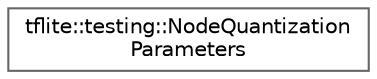 digraph "Graphical Class Hierarchy"
{
 // LATEX_PDF_SIZE
  bgcolor="transparent";
  edge [fontname=Helvetica,fontsize=10,labelfontname=Helvetica,labelfontsize=10];
  node [fontname=Helvetica,fontsize=10,shape=box,height=0.2,width=0.4];
  rankdir="LR";
  Node0 [id="Node000000",label="tflite::testing::NodeQuantization\lParameters",height=0.2,width=0.4,color="grey40", fillcolor="white", style="filled",URL="$structtflite_1_1testing_1_1_node_quantization_parameters.html",tooltip=" "];
}
